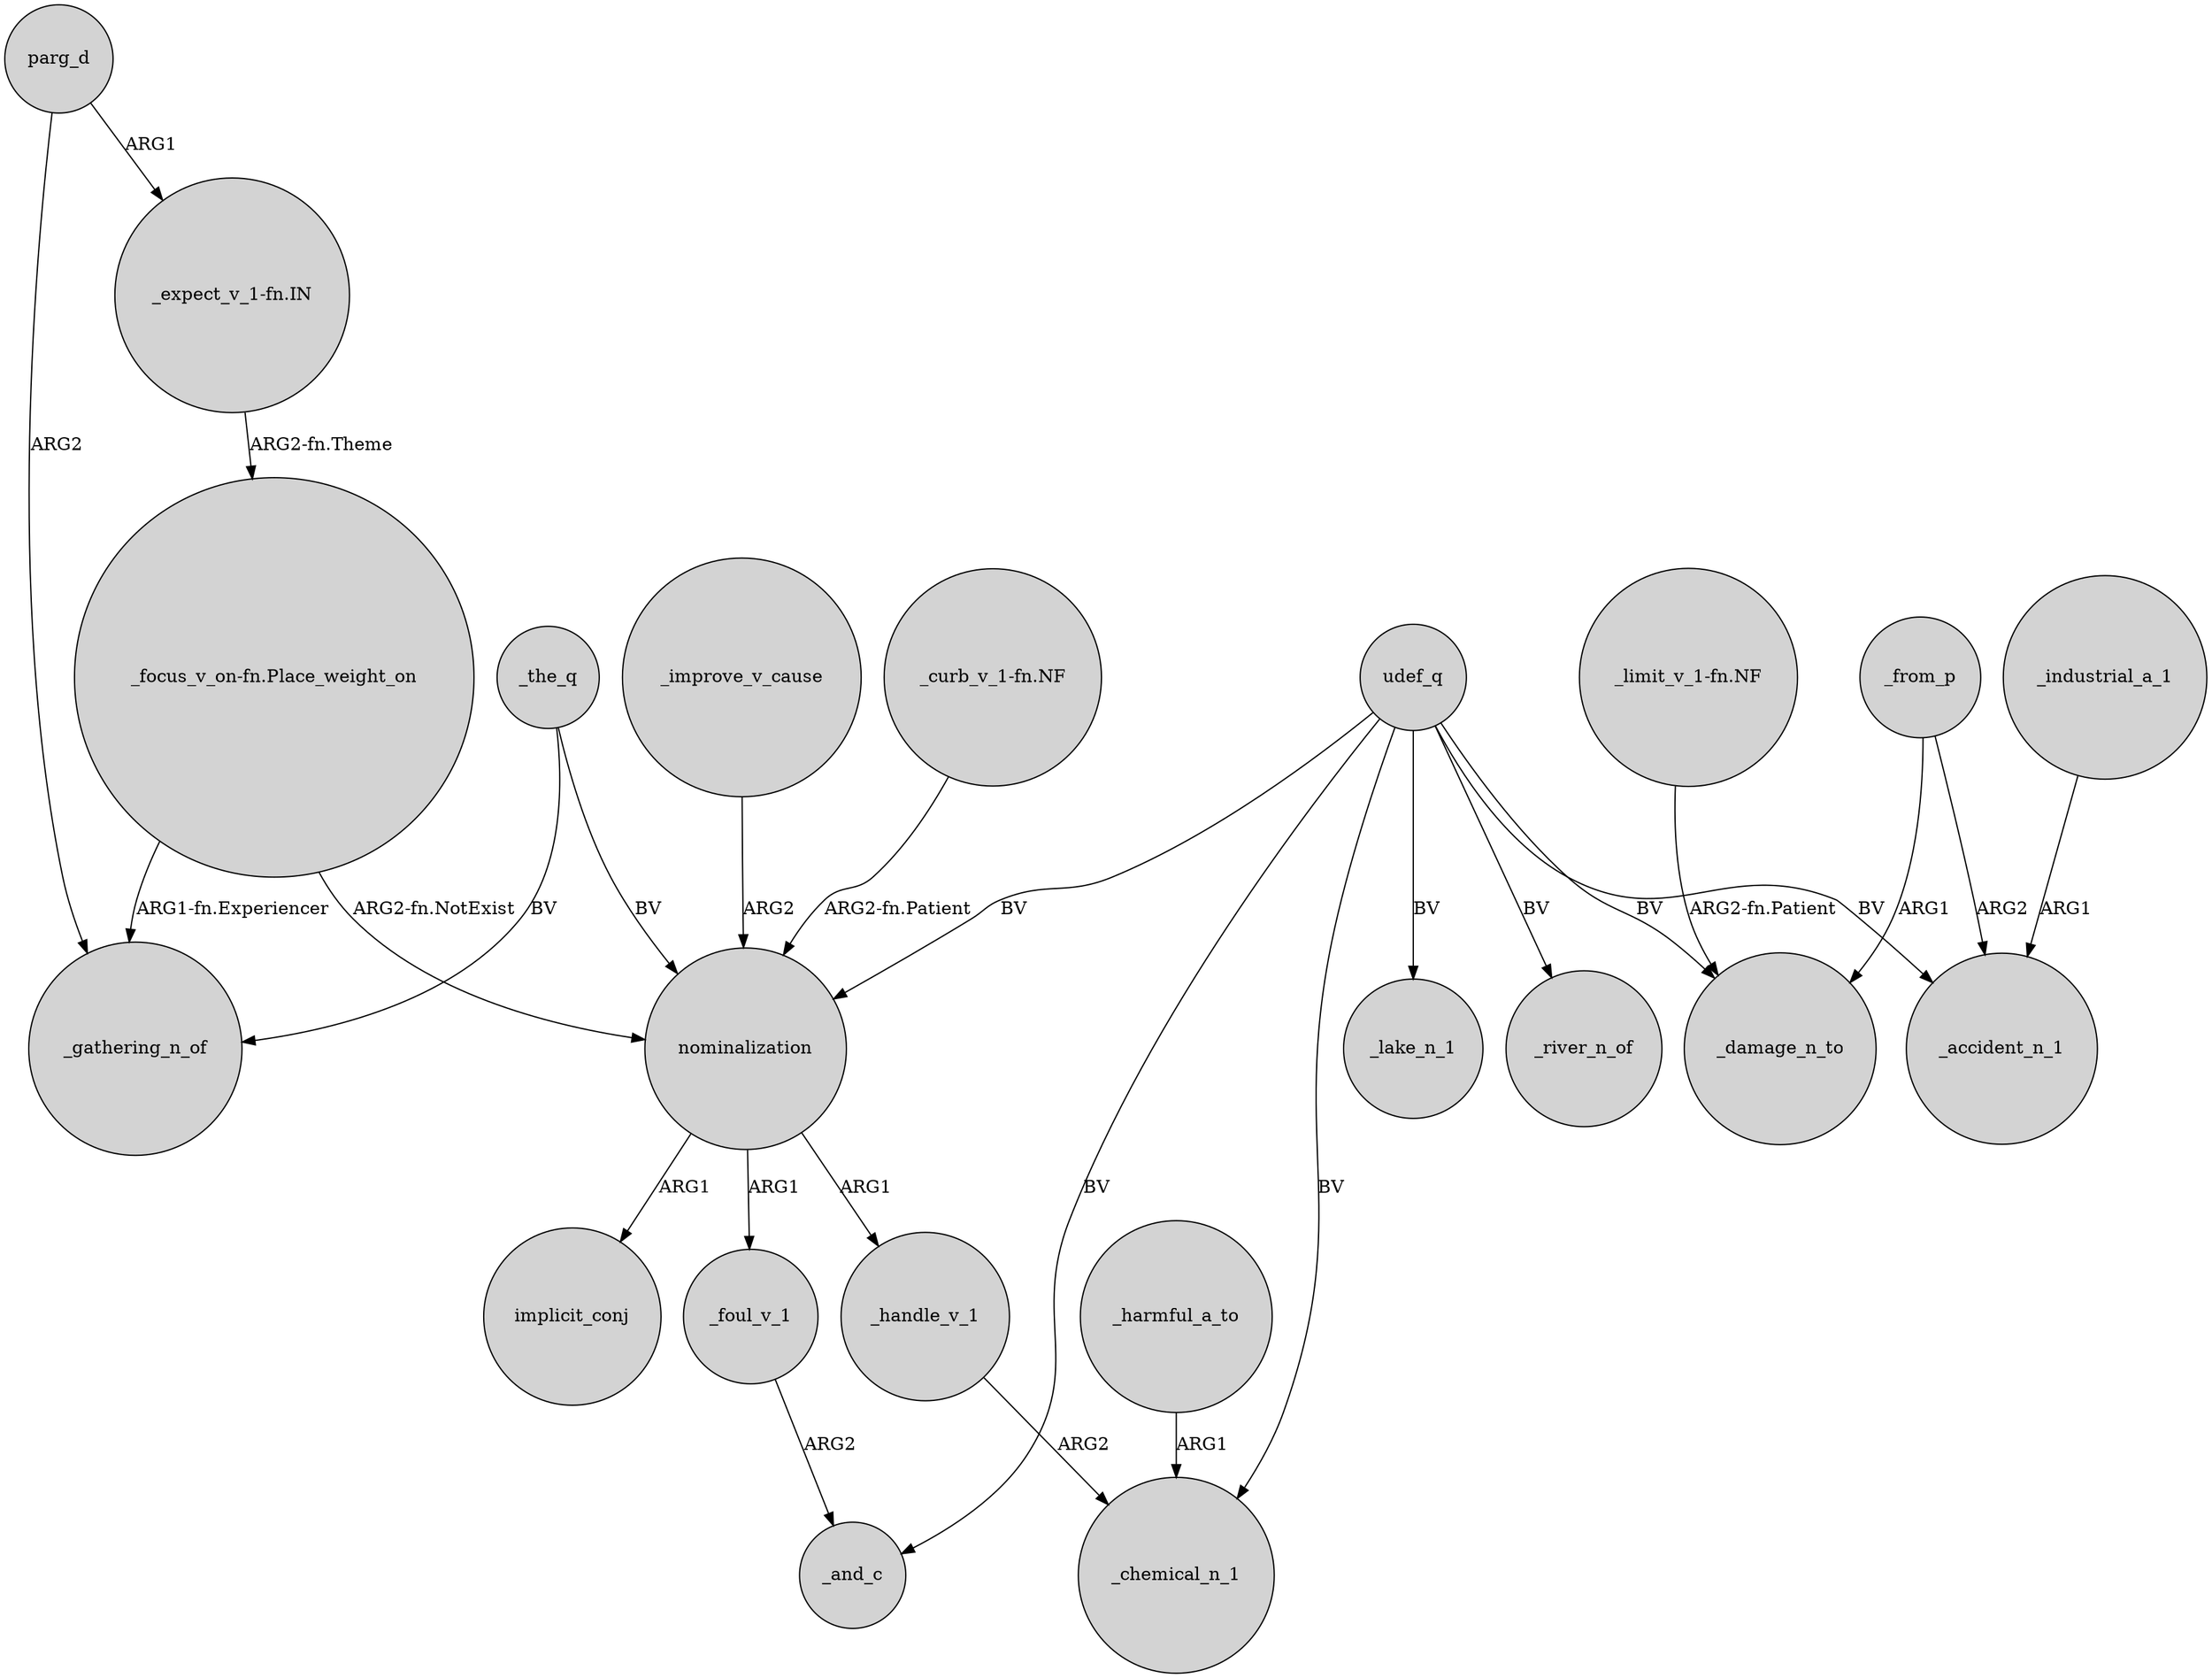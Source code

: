 digraph {
	node [shape=circle style=filled]
	_improve_v_cause -> nominalization [label=ARG2]
	nominalization -> _foul_v_1 [label=ARG1]
	"_limit_v_1-fn.NF" -> _damage_n_to [label="ARG2-fn.Patient"]
	parg_d -> _gathering_n_of [label=ARG2]
	_the_q -> _gathering_n_of [label=BV]
	_industrial_a_1 -> _accident_n_1 [label=ARG1]
	_foul_v_1 -> _and_c [label=ARG2]
	udef_q -> _accident_n_1 [label=BV]
	nominalization -> _handle_v_1 [label=ARG1]
	nominalization -> implicit_conj [label=ARG1]
	"_curb_v_1-fn.NF" -> nominalization [label="ARG2-fn.Patient"]
	_from_p -> _accident_n_1 [label=ARG2]
	"_focus_v_on-fn.Place_weight_on" -> _gathering_n_of [label="ARG1-fn.Experiencer"]
	_from_p -> _damage_n_to [label=ARG1]
	udef_q -> _damage_n_to [label=BV]
	_harmful_a_to -> _chemical_n_1 [label=ARG1]
	parg_d -> "_expect_v_1-fn.IN" [label=ARG1]
	"_expect_v_1-fn.IN" -> "_focus_v_on-fn.Place_weight_on" [label="ARG2-fn.Theme"]
	udef_q -> nominalization [label=BV]
	"_focus_v_on-fn.Place_weight_on" -> nominalization [label="ARG2-fn.NotExist"]
	udef_q -> _lake_n_1 [label=BV]
	udef_q -> _and_c [label=BV]
	_handle_v_1 -> _chemical_n_1 [label=ARG2]
	udef_q -> _chemical_n_1 [label=BV]
	udef_q -> _river_n_of [label=BV]
	_the_q -> nominalization [label=BV]
}
